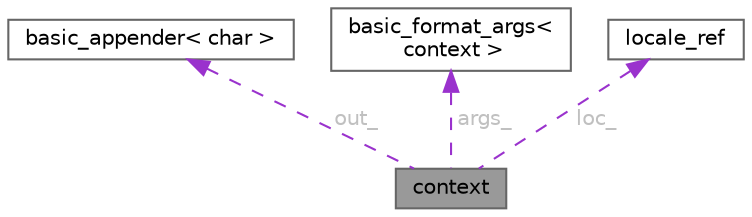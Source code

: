 digraph "context"
{
 // LATEX_PDF_SIZE
  bgcolor="transparent";
  edge [fontname=Helvetica,fontsize=10,labelfontname=Helvetica,labelfontsize=10];
  node [fontname=Helvetica,fontsize=10,shape=box,height=0.2,width=0.4];
  Node1 [id="Node000001",label="context",height=0.2,width=0.4,color="gray40", fillcolor="grey60", style="filled", fontcolor="black",tooltip=" "];
  Node2 -> Node1 [id="edge1_Node000001_Node000002",dir="back",color="darkorchid3",style="dashed",tooltip=" ",label=" out_",fontcolor="grey" ];
  Node2 [id="Node000002",label="basic_appender\< char \>",height=0.2,width=0.4,color="gray40", fillcolor="white", style="filled",URL="$classbasic__appender.html",tooltip=" "];
  Node3 -> Node1 [id="edge2_Node000001_Node000003",dir="back",color="darkorchid3",style="dashed",tooltip=" ",label=" args_",fontcolor="grey" ];
  Node3 [id="Node000003",label="basic_format_args\<\l context \>",height=0.2,width=0.4,color="gray40", fillcolor="white", style="filled",URL="$classbasic__format__args.html",tooltip=" "];
  Node4 -> Node1 [id="edge3_Node000001_Node000004",dir="back",color="darkorchid3",style="dashed",tooltip=" ",label=" loc_",fontcolor="grey" ];
  Node4 [id="Node000004",label="locale_ref",height=0.2,width=0.4,color="gray40", fillcolor="white", style="filled",URL="$structdetail_1_1locale__ref.html",tooltip=" "];
}
